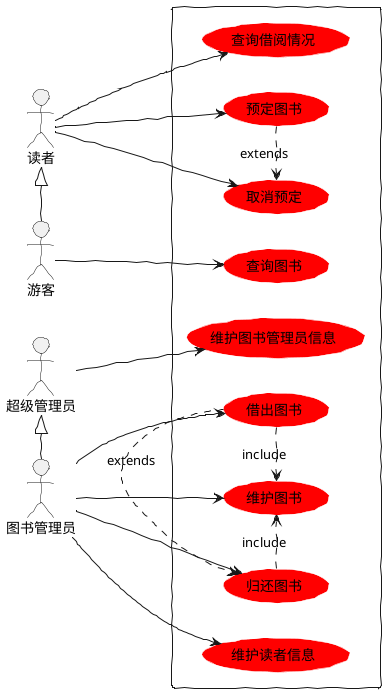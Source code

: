 @startuml


skinparam packageStyle rectangle

:超级管理员: as root
:图书管理员: as manage
:游客: as visitor
:读者: as reader

reader <|- visitor
root <|- manage
rectangle  {
	left to right direction
	manage -> (维护图书)
	manage --> (借出图书)
	manage -> (归还图书)
	manage -> (维护读者信息)

	root --> (维护图书管理员信息)


	visitor --> (查询图书)

	reader -> (查询借阅情况)
	reader -> (预定图书)
	reader -> (取消预定)

	(借出图书) .> (归还图书) : extends
	(预定图书) .> (取消预定) : extends
	(借出图书) .> (维护图书) : include
	(归还图书) .> (维护图书) : include



}

skinparam handwritten true
skinparam usecase {
	BackgroundColor red
	BorderColor white
	ArrowColor Olive
	ActorBorderColor white
	ActorFontName Courier

}
@enduml